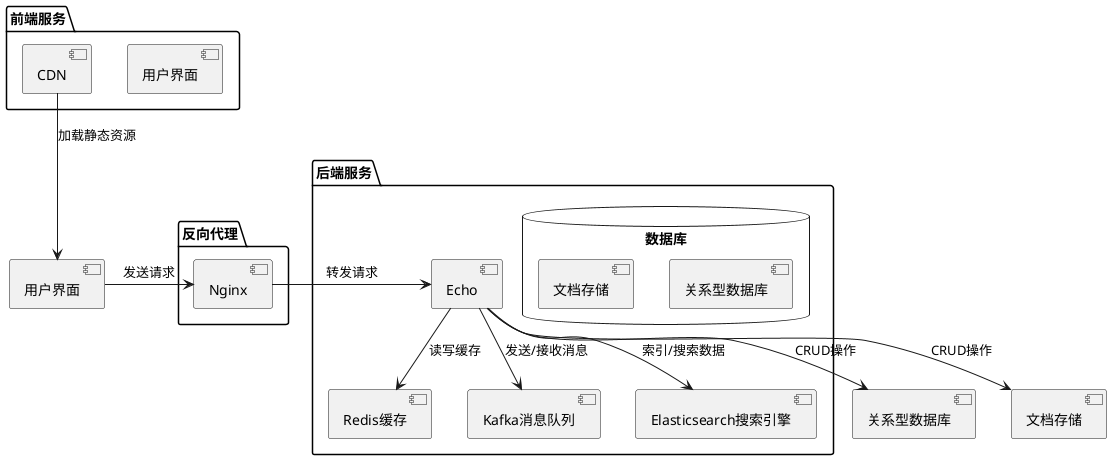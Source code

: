 @startuml
package "前端服务" {
  [用户界面] as UI
  [CDN]
}

package "反向代理" {
  [Nginx]
}

package "后端服务" {
  [Echo] as Backend
  database "数据库" {
    [关系型数据库] as SQLDB
    [文档存储] as NoSQLDB
  }
  [Redis缓存] as Redis
  [Kafka消息队列] as Kafka
  [Elasticsearch搜索引擎] as Elasticsearch
}

[用户界面] -> [Nginx] : 发送请求
[Nginx] -> Backend : 转发请求
Backend --> [Redis] : 读写缓存
Backend --> [Kafka] : 发送/接收消息
Backend --> [Elasticsearch] : 索引/搜索数据
Backend --> [关系型数据库] : CRUD操作
Backend --> [文档存储] : CRUD操作
[CDN] --> [用户界面] : 加载静态资源
@enduml
